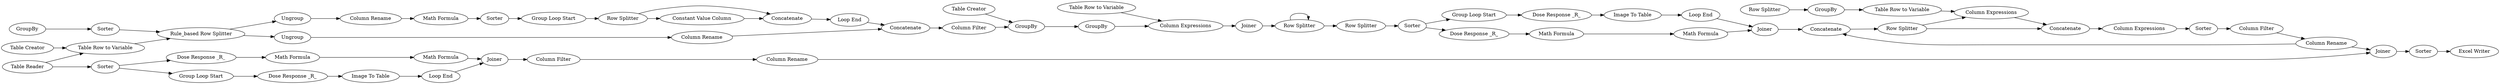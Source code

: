 digraph {
	296 -> 252
	54 -> 52
	41 -> 42
	53 -> 54
	199 -> 193
	26 -> 18
	42 -> 43
	254 -> 259
	39 -> 40
	264 -> 271
	191 -> 199
	257 -> 260
	40 -> 41
	198 -> 191
	241 -> 45
	52 -> 132
	170 -> 251
	240 -> 241
	262 -> 261
	97 -> 98
	293 -> 294
	186 -> 190
	264 -> 254
	303 -> 186
	250 -> 168
	98 -> 67
	297 -> 293
	252 -> 250
	192 -> 193
	29 -> 67
	190 -> 195
	258 -> 257
	256 -> 255
	195 -> 189
	168 -> 26
	44 -> 241
	67 -> 53
	132 -> 293
	255 -> 258
	294 -> 295
	197 -> 271
	48 -> 49
	45 -> 52
	171 -> 50
	44 -> 240
	251 -> 171
	295 -> 296
	67 -> 39
	50 -> 254
	271 -> 273
	18 -> 48
	196 -> 197
	259 -> 260
	49 -> 50
	259 -> 257
	303 -> 98
	298 -> 295
	43 -> 44
	31 -> 29
	168 -> 170
	189 -> 192
	260 -> 262
	193 -> 196
	186 -> 198
	252 -> 252
	273 -> 284
	261 -> 263
	263 -> 264
	170 [label="Dose Response _R_"]
	263 [label="Column Filter"]
	284 [label="Excel Writer"]
	52 [label=Concatenate]
	18 [label="Dose Response _R_"]
	26 [label="Group Loop Start"]
	97 [label="Table Creator"]
	252 [label="Row Splitter"]
	259 [label="Row Splitter"]
	295 [label="Column Expressions"]
	254 [label=Concatenate]
	168 [label=Sorter]
	190 [label="Group Loop Start"]
	256 [label="Row Splitter"]
	189 [label="Image To Table"]
	49 [label="Loop End"]
	196 [label="Column Filter"]
	41 [label="Math Formula"]
	31 [label=GroupBy]
	98 [label="Table Row to Variable"]
	54 [label="Column Rename"]
	197 [label="Column Rename"]
	271 [label=Joiner]
	240 [label="Constant Value Column"]
	171 [label="Math Formula"]
	260 [label=Concatenate]
	48 [label="Image To Table"]
	251 [label="Math Formula"]
	262 [label="Column Expressions"]
	50 [label=Joiner]
	42 [label=Sorter]
	294 [label=GroupBy]
	53 [label=Ungroup]
	261 [label=Sorter]
	191 [label="Math Formula"]
	67 [label="Rule_based Row Splitter"]
	293 [label=GroupBy]
	250 [label="Row Splitter"]
	296 [label=Joiner]
	198 [label="Dose Response _R_"]
	257 [label="Column Expressions"]
	298 [label="Table Row to Variable"]
	195 [label="Dose Response _R_"]
	199 [label="Math Formula"]
	264 [label="Column Rename"]
	192 [label="Loop End"]
	43 [label="Group Loop Start"]
	44 [label="Row Splitter"]
	29 [label=Sorter]
	258 [label="Table Row to Variable"]
	255 [label=GroupBy]
	186 [label=Sorter]
	241 [label=Concatenate]
	297 [label="Table Creator"]
	303 [label="Table Reader"]
	193 [label=Joiner]
	40 [label="Column Rename"]
	273 [label=Sorter]
	39 [label=Ungroup]
	45 [label="Loop End"]
	132 [label="Column Filter"]
	rankdir=LR
}
